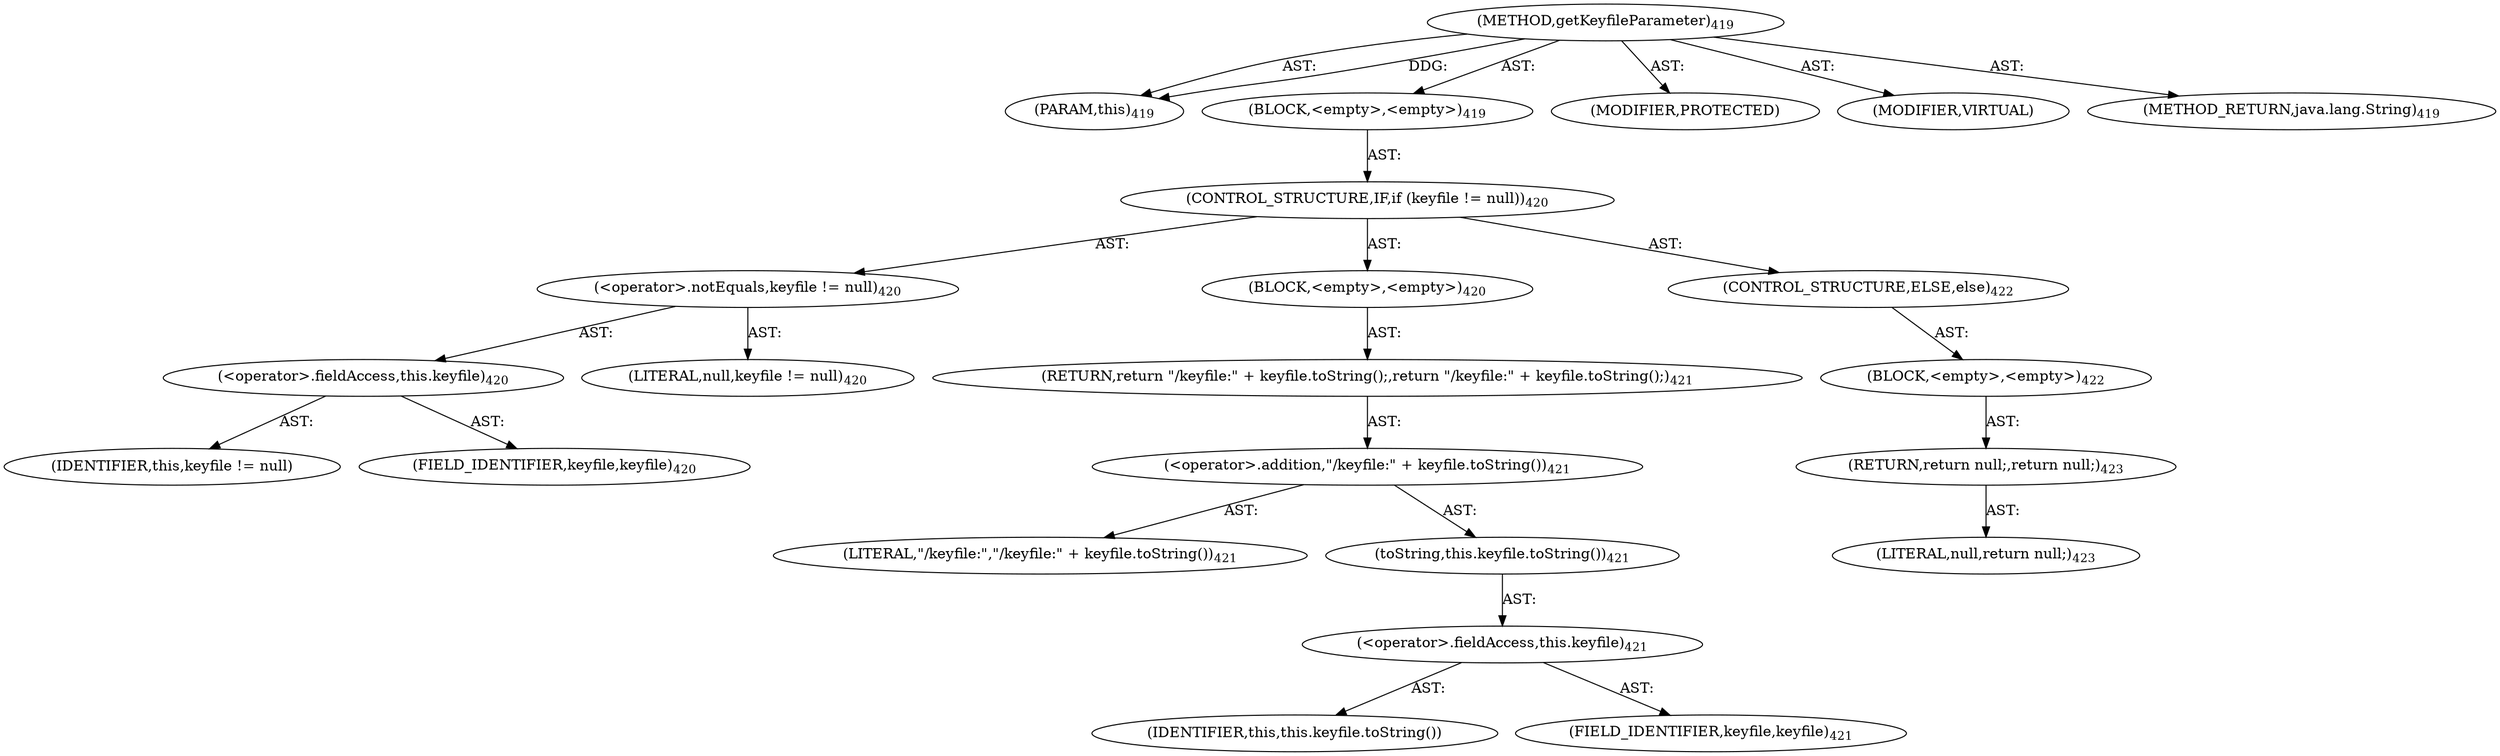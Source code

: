 digraph "getKeyfileParameter" {  
"111669149717" [label = <(METHOD,getKeyfileParameter)<SUB>419</SUB>> ]
"115964117028" [label = <(PARAM,this)<SUB>419</SUB>> ]
"25769803807" [label = <(BLOCK,&lt;empty&gt;,&lt;empty&gt;)<SUB>419</SUB>> ]
"47244640265" [label = <(CONTROL_STRUCTURE,IF,if (keyfile != null))<SUB>420</SUB>> ]
"30064771154" [label = <(&lt;operator&gt;.notEquals,keyfile != null)<SUB>420</SUB>> ]
"30064771155" [label = <(&lt;operator&gt;.fieldAccess,this.keyfile)<SUB>420</SUB>> ]
"68719476804" [label = <(IDENTIFIER,this,keyfile != null)> ]
"55834574877" [label = <(FIELD_IDENTIFIER,keyfile,keyfile)<SUB>420</SUB>> ]
"90194313251" [label = <(LITERAL,null,keyfile != null)<SUB>420</SUB>> ]
"25769803808" [label = <(BLOCK,&lt;empty&gt;,&lt;empty&gt;)<SUB>420</SUB>> ]
"146028888079" [label = <(RETURN,return &quot;/keyfile:&quot; + keyfile.toString();,return &quot;/keyfile:&quot; + keyfile.toString();)<SUB>421</SUB>> ]
"30064771156" [label = <(&lt;operator&gt;.addition,&quot;/keyfile:&quot; + keyfile.toString())<SUB>421</SUB>> ]
"90194313252" [label = <(LITERAL,&quot;/keyfile:&quot;,&quot;/keyfile:&quot; + keyfile.toString())<SUB>421</SUB>> ]
"30064771157" [label = <(toString,this.keyfile.toString())<SUB>421</SUB>> ]
"30064771158" [label = <(&lt;operator&gt;.fieldAccess,this.keyfile)<SUB>421</SUB>> ]
"68719476805" [label = <(IDENTIFIER,this,this.keyfile.toString())> ]
"55834574878" [label = <(FIELD_IDENTIFIER,keyfile,keyfile)<SUB>421</SUB>> ]
"47244640266" [label = <(CONTROL_STRUCTURE,ELSE,else)<SUB>422</SUB>> ]
"25769803809" [label = <(BLOCK,&lt;empty&gt;,&lt;empty&gt;)<SUB>422</SUB>> ]
"146028888080" [label = <(RETURN,return null;,return null;)<SUB>423</SUB>> ]
"90194313253" [label = <(LITERAL,null,return null;)<SUB>423</SUB>> ]
"133143986235" [label = <(MODIFIER,PROTECTED)> ]
"133143986236" [label = <(MODIFIER,VIRTUAL)> ]
"128849018901" [label = <(METHOD_RETURN,java.lang.String)<SUB>419</SUB>> ]
  "111669149717" -> "115964117028"  [ label = "AST: "] 
  "111669149717" -> "25769803807"  [ label = "AST: "] 
  "111669149717" -> "133143986235"  [ label = "AST: "] 
  "111669149717" -> "133143986236"  [ label = "AST: "] 
  "111669149717" -> "128849018901"  [ label = "AST: "] 
  "25769803807" -> "47244640265"  [ label = "AST: "] 
  "47244640265" -> "30064771154"  [ label = "AST: "] 
  "47244640265" -> "25769803808"  [ label = "AST: "] 
  "47244640265" -> "47244640266"  [ label = "AST: "] 
  "30064771154" -> "30064771155"  [ label = "AST: "] 
  "30064771154" -> "90194313251"  [ label = "AST: "] 
  "30064771155" -> "68719476804"  [ label = "AST: "] 
  "30064771155" -> "55834574877"  [ label = "AST: "] 
  "25769803808" -> "146028888079"  [ label = "AST: "] 
  "146028888079" -> "30064771156"  [ label = "AST: "] 
  "30064771156" -> "90194313252"  [ label = "AST: "] 
  "30064771156" -> "30064771157"  [ label = "AST: "] 
  "30064771157" -> "30064771158"  [ label = "AST: "] 
  "30064771158" -> "68719476805"  [ label = "AST: "] 
  "30064771158" -> "55834574878"  [ label = "AST: "] 
  "47244640266" -> "25769803809"  [ label = "AST: "] 
  "25769803809" -> "146028888080"  [ label = "AST: "] 
  "146028888080" -> "90194313253"  [ label = "AST: "] 
  "111669149717" -> "115964117028"  [ label = "DDG: "] 
}
